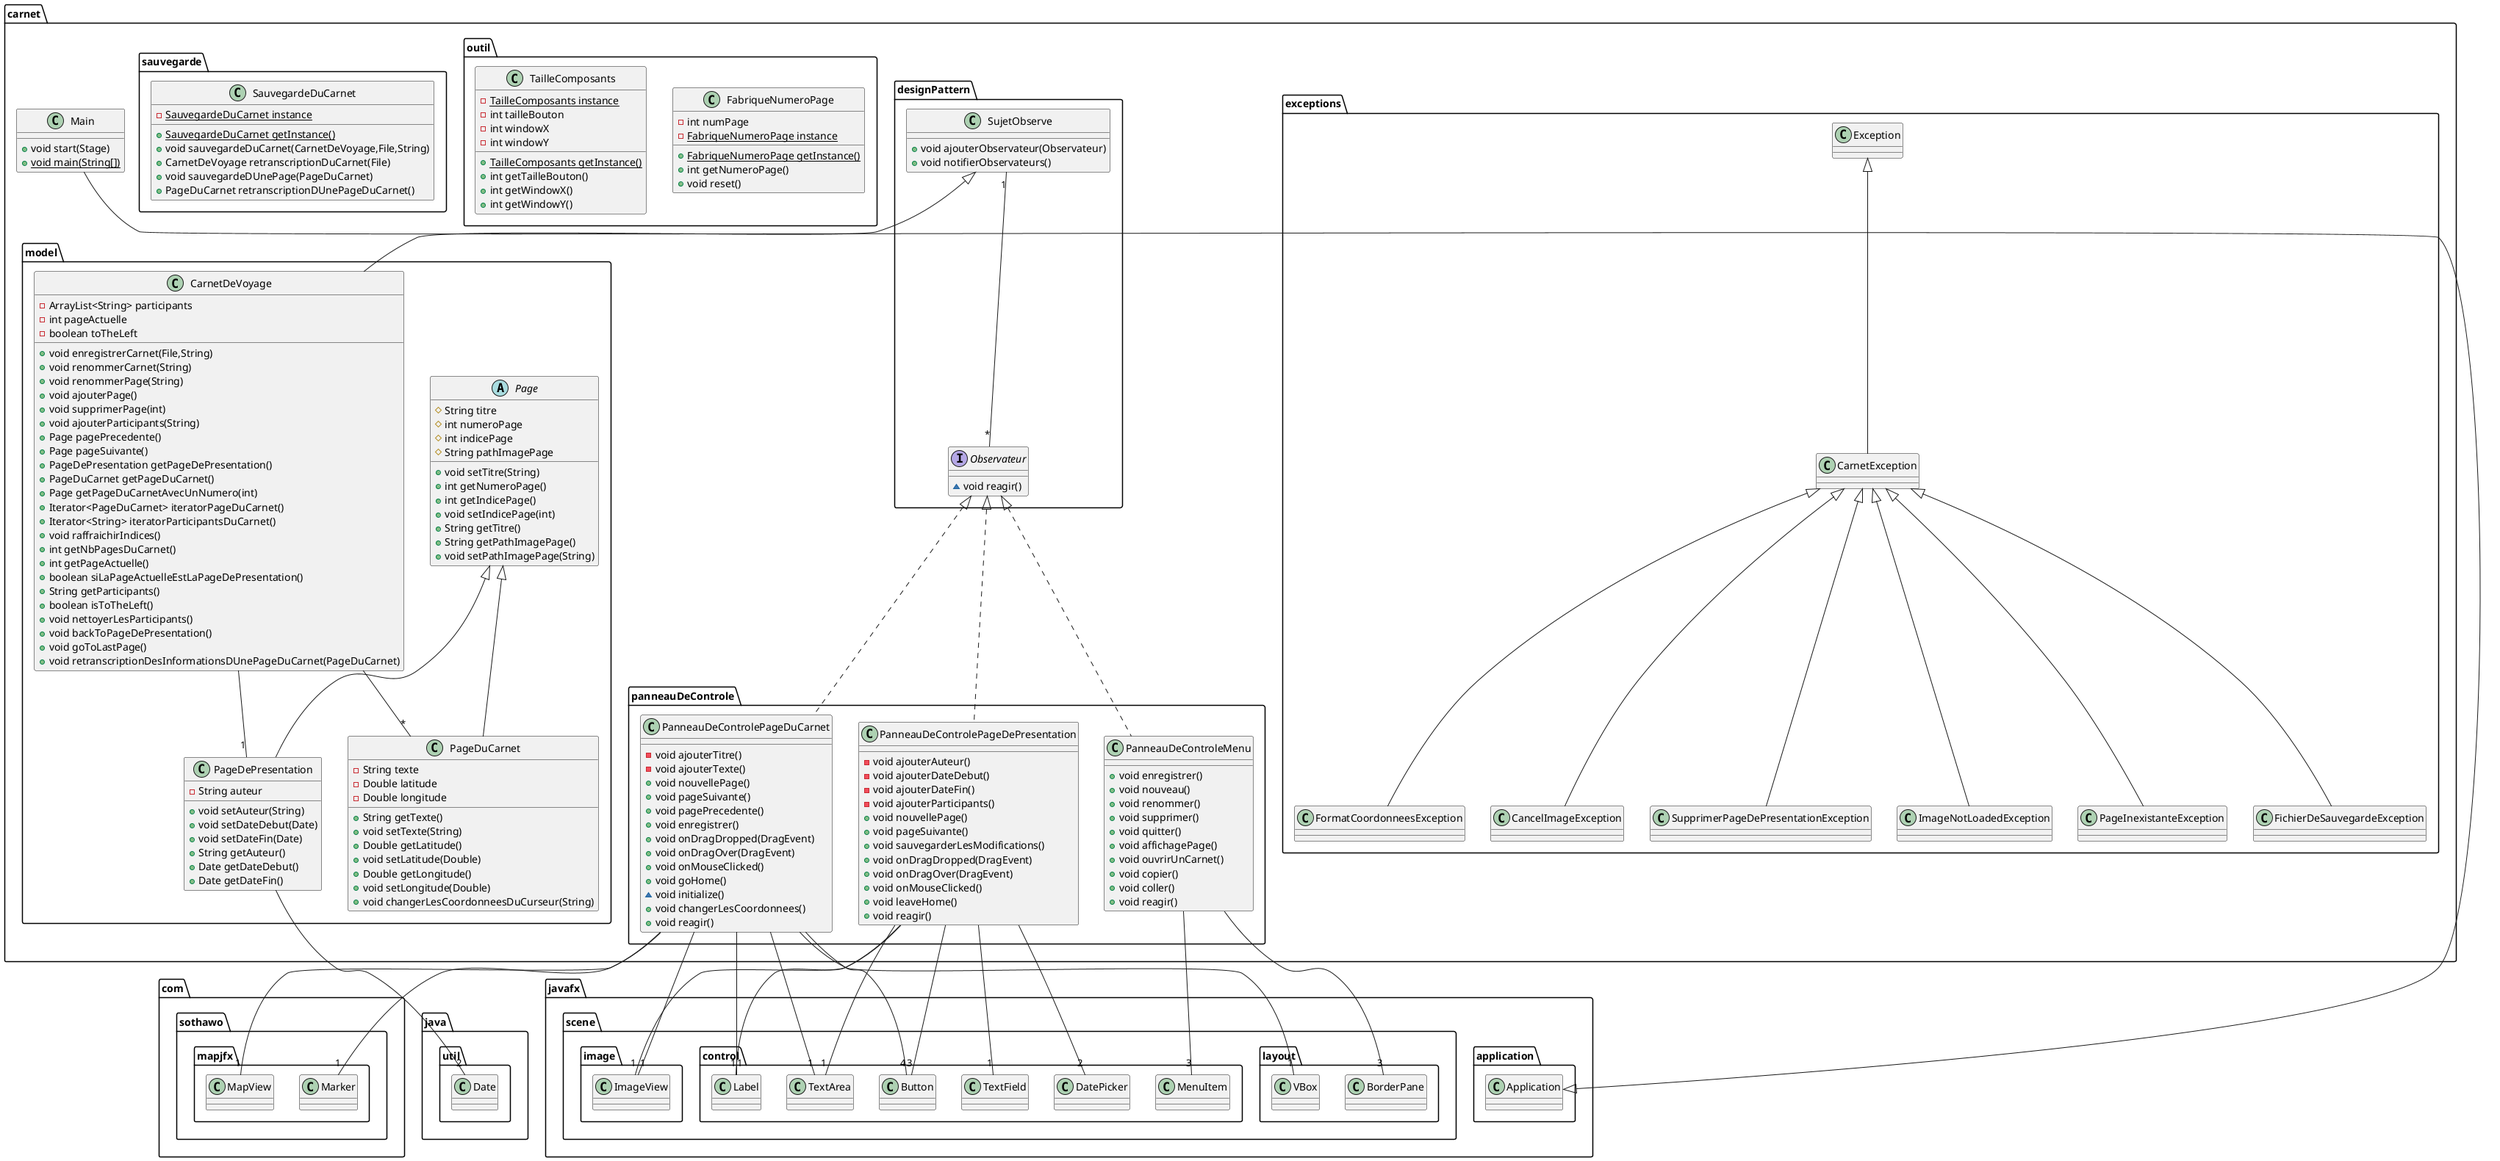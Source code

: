 @startuml
class carnet.exceptions.FormatCoordonneesException {
}
class carnet.exceptions.CancelImageException {
}
class carnet.panneauDeControle.PanneauDeControleMenu {
+ void enregistrer()
+ void nouveau()
+ void renommer()
+ void supprimer()
+ void quitter()
+ void affichagePage()
+ void ouvrirUnCarnet()
+ void copier()
+ void coller()
+ void reagir()
}
carnet.panneauDeControle.PanneauDeControleMenu--"3" javafx.scene.layout.BorderPane
carnet.panneauDeControle.PanneauDeControleMenu--"3" javafx.scene.control.MenuItem

class carnet.panneauDeControle.PanneauDeControlePageDePresentation {
- void ajouterAuteur()
- void ajouterDateDebut()
- void ajouterDateFin()
- void ajouterParticipants()
+ void nouvellePage()
+ void pageSuivante()
+ void sauvegarderLesModifications()
+ void onDragDropped(DragEvent)
+ void onDragOver(DragEvent)
+ void onMouseClicked()
+ void leaveHome()
+ void reagir()
}
carnet.panneauDeControle.PanneauDeControlePageDePresentation--"1" javafx.scene.control.Label
carnet.panneauDeControle.PanneauDeControlePageDePresentation--"2" javafx.scene.control.DatePicker
carnet.panneauDeControle.PanneauDeControlePageDePresentation--"1" javafx.scene.control.TextArea
carnet.panneauDeControle.PanneauDeControlePageDePresentation--"1" javafx.scene.control.TextField
carnet.panneauDeControle.PanneauDeControlePageDePresentation--"1" javafx.scene.image.ImageView
carnet.panneauDeControle.PanneauDeControlePageDePresentation--"3" javafx.scene.control.Button

class carnet.Main {
+ void start(Stage)
+ {static} void main(String[])
}
class carnet.designPattern.SujetObserve {
+ void ajouterObservateur(Observateur)
+ void notifierObservateurs()
}
carnet.designPattern.SujetObserve"1"--"*" carnet.designPattern.Observateur

class carnet.exceptions.SupprimerPageDePresentationException {
}
class carnet.model.PageDePresentation {
- String auteur
+ void setAuteur(String)
+ void setDateDebut(Date)
+ void setDateFin(Date)
+ String getAuteur()
+ Date getDateDebut()
+ Date getDateFin()
}
carnet.model.PageDePresentation --"2" java.util.Date

class carnet.exceptions.ImageNotLoadedException {
}
class carnet.exceptions.CarnetException {
}
class carnet.outil.FabriqueNumeroPage {
- int numPage
- {static} FabriqueNumeroPage instance
+ {static} FabriqueNumeroPage getInstance()
+ int getNumeroPage()
+ void reset()
}
abstract class carnet.model.Page {
# String titre
# int numeroPage
# int indicePage
# String pathImagePage
+ void setTitre(String)
+ int getNumeroPage()
+ int getIndicePage()
+ void setIndicePage(int)
+ String getTitre()
+ String getPathImagePage()
+ void setPathImagePage(String)
}
interface carnet.designPattern.Observateur {
~ void reagir()
}
class carnet.panneauDeControle.PanneauDeControlePageDuCarnet {
- void ajouterTitre()
- void ajouterTexte()
+ void nouvellePage()
+ void pageSuivante()
+ void pagePrecedente()
+ void enregistrer()
+ void onDragDropped(DragEvent)
+ void onDragOver(DragEvent)
+ void onMouseClicked()
+ void goHome()
~ void initialize()
+ void changerLesCoordonnees()
+ void reagir()
}
carnet.panneauDeControle.PanneauDeControlePageDuCarnet--"1" com.sothawo.mapjfx.Marker
carnet.panneauDeControle.PanneauDeControlePageDuCarnet--"1" com.sothawo.mapjfx.MapView
carnet.panneauDeControle.PanneauDeControlePageDuCarnet--"1" javafx.scene.control.Label
carnet.panneauDeControle.PanneauDeControlePageDuCarnet--"1" javafx.scene.control.TextArea
carnet.panneauDeControle.PanneauDeControlePageDuCarnet--"1" javafx.scene.image.ImageView
carnet.panneauDeControle.PanneauDeControlePageDuCarnet--"4" javafx.scene.control.Button
carnet.panneauDeControle.PanneauDeControlePageDuCarnet--"1" javafx.scene.layout.VBox

class carnet.outil.TailleComposants {
- {static} TailleComposants instance
- int tailleBouton
- int windowX
- int windowY
+ {static} TailleComposants getInstance()
+ int getTailleBouton()
+ int getWindowX()
+ int getWindowY()
}
class carnet.sauvegarde.SauvegardeDuCarnet {
- {static} SauvegardeDuCarnet instance
+ {static} SauvegardeDuCarnet getInstance()
+ void sauvegardeDuCarnet(CarnetDeVoyage,File,String)
+ CarnetDeVoyage retranscriptionDuCarnet(File)
+ void sauvegardeDUnePage(PageDuCarnet)
+ PageDuCarnet retranscriptionDUnePageDuCarnet()
}
class carnet.exceptions.PageInexistanteException {
}
class carnet.exceptions.FichierDeSauvegardeException {
}
class carnet.model.PageDuCarnet {
- String texte
- Double latitude
- Double longitude
+ String getTexte()
+ void setTexte(String)
+ Double getLatitude()
+ void setLatitude(Double)
+ Double getLongitude()
+ void setLongitude(Double)
+ void changerLesCoordonneesDuCurseur(String)
}
class carnet.model.CarnetDeVoyage {
- ArrayList<String> participants
- int pageActuelle
- boolean toTheLeft
+ void enregistrerCarnet(File,String)
+ void renommerCarnet(String)
+ void renommerPage(String)
+ void ajouterPage()
+ void supprimerPage(int)
+ void ajouterParticipants(String)
+ Page pagePrecedente()
+ Page pageSuivante()
+ PageDePresentation getPageDePresentation()
+ PageDuCarnet getPageDuCarnet()
+ Page getPageDuCarnetAvecUnNumero(int)
+ Iterator<PageDuCarnet> iteratorPageDuCarnet()
+ Iterator<String> iteratorParticipantsDuCarnet()
+ void raffraichirIndices()
+ int getNbPagesDuCarnet()
+ int getPageActuelle()
+ boolean siLaPageActuelleEstLaPageDePresentation()
+ String getParticipants()
+ boolean isToTheLeft()
+ void nettoyerLesParticipants()
+ void backToPageDePresentation()
+ void goToLastPage()
+ void retranscriptionDesInformationsDUnePageDuCarnet(PageDuCarnet)
}
carnet.model.CarnetDeVoyage--"1" carnet.model.PageDePresentation
carnet.model.CarnetDeVoyage--"*" carnet.model.PageDuCarnet

carnet.exceptions.CarnetException <|-- carnet.exceptions.FormatCoordonneesException
carnet.exceptions.CarnetException <|-- carnet.exceptions.CancelImageException
carnet.designPattern.Observateur <|.. carnet.panneauDeControle.PanneauDeControleMenu
carnet.designPattern.Observateur <|.. carnet.panneauDeControle.PanneauDeControlePageDePresentation
javafx.application.Application <|-- carnet.Main
carnet.exceptions.CarnetException <|-- carnet.exceptions.SupprimerPageDePresentationException
carnet.model.Page <|-- carnet.model.PageDePresentation
carnet.exceptions.CarnetException <|-- carnet.exceptions.ImageNotLoadedException
carnet.exceptions.Exception <|-- carnet.exceptions.CarnetException
carnet.designPattern.Observateur <|.. carnet.panneauDeControle.PanneauDeControlePageDuCarnet
carnet.exceptions.CarnetException <|-- carnet.exceptions.PageInexistanteException
carnet.exceptions.CarnetException <|-- carnet.exceptions.FichierDeSauvegardeException
carnet.model.Page <|-- carnet.model.PageDuCarnet
carnet.designPattern.SujetObserve <|-- carnet.model.CarnetDeVoyage
@enduml